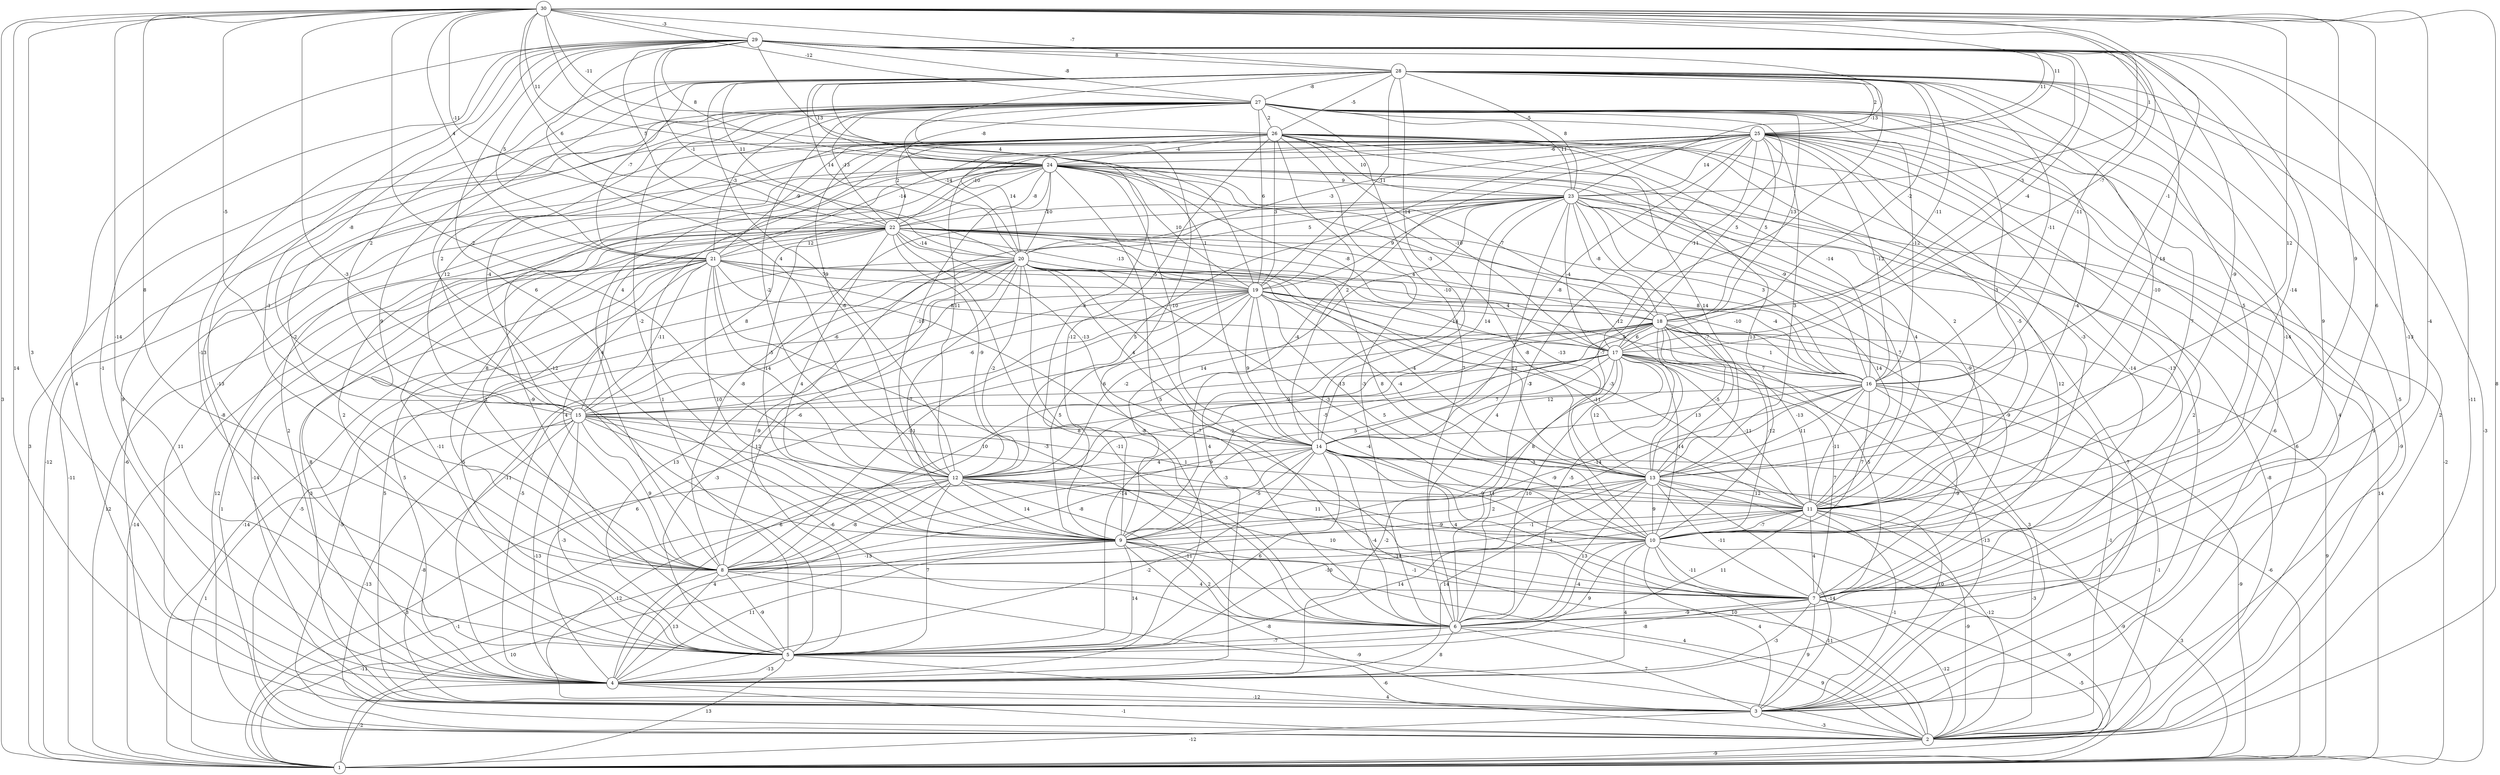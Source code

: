 graph { 
	 fontname="Helvetica,Arial,sans-serif" 
	 node [shape = circle]; 
	 30 -- 1 [label = "3"];
	 30 -- 2 [label = "8"];
	 30 -- 3 [label = "14"];
	 30 -- 4 [label = "3"];
	 30 -- 5 [label = "-14"];
	 30 -- 6 [label = "-4"];
	 30 -- 7 [label = "6"];
	 30 -- 8 [label = "8"];
	 30 -- 9 [label = "-3"];
	 30 -- 11 [label = "9"];
	 30 -- 12 [label = "-2"];
	 30 -- 13 [label = "12"];
	 30 -- 15 [label = "-5"];
	 30 -- 16 [label = "-1"];
	 30 -- 17 [label = "-7"];
	 30 -- 19 [label = "4"];
	 30 -- 20 [label = "6"];
	 30 -- 21 [label = "4"];
	 30 -- 22 [label = "-11"];
	 30 -- 23 [label = "1"];
	 30 -- 24 [label = "11"];
	 30 -- 25 [label = "11"];
	 30 -- 26 [label = "-11"];
	 30 -- 27 [label = "-12"];
	 30 -- 28 [label = "-7"];
	 30 -- 29 [label = "-3"];
	 29 -- 2 [label = "-11"];
	 29 -- 3 [label = "4"];
	 29 -- 4 [label = "-1"];
	 29 -- 5 [label = "-13"];
	 29 -- 6 [label = "-13"];
	 29 -- 7 [label = "9"];
	 29 -- 8 [label = "-1"];
	 29 -- 9 [label = "6"];
	 29 -- 10 [label = "-14"];
	 29 -- 11 [label = "-9"];
	 29 -- 12 [label = "4"];
	 29 -- 13 [label = "14"];
	 29 -- 14 [label = "1"];
	 29 -- 15 [label = "-8"];
	 29 -- 16 [label = "-11"];
	 29 -- 17 [label = "-4"];
	 29 -- 18 [label = "-3"];
	 29 -- 20 [label = "-1"];
	 29 -- 21 [label = "5"];
	 29 -- 22 [label = "5"];
	 29 -- 23 [label = "-13"];
	 29 -- 24 [label = "8"];
	 29 -- 25 [label = "11"];
	 29 -- 27 [label = "-8"];
	 29 -- 28 [label = "8"];
	 28 -- 1 [label = "-3"];
	 28 -- 2 [label = "2"];
	 28 -- 3 [label = "-5"];
	 28 -- 4 [label = "6"];
	 28 -- 5 [label = "-12"];
	 28 -- 6 [label = "-7"];
	 28 -- 7 [label = "-14"];
	 28 -- 8 [label = "9"];
	 28 -- 9 [label = "3"];
	 28 -- 10 [label = "5"];
	 28 -- 11 [label = "-10"];
	 28 -- 12 [label = "-9"];
	 28 -- 14 [label = "-3"];
	 28 -- 15 [label = "2"];
	 28 -- 16 [label = "-11"];
	 28 -- 17 [label = "-11"];
	 28 -- 18 [label = "-2"];
	 28 -- 19 [label = "-11"];
	 28 -- 20 [label = "14"];
	 28 -- 21 [label = "-7"];
	 28 -- 22 [label = "11"];
	 28 -- 23 [label = "8"];
	 28 -- 24 [label = "13"];
	 28 -- 25 [label = "2"];
	 28 -- 26 [label = "-5"];
	 28 -- 27 [label = "-8"];
	 27 -- 1 [label = "3"];
	 27 -- 2 [label = "9"];
	 27 -- 3 [label = "4"];
	 27 -- 4 [label = "9"];
	 27 -- 5 [label = "-13"];
	 27 -- 6 [label = "7"];
	 27 -- 8 [label = "-2"];
	 27 -- 9 [label = "-2"];
	 27 -- 10 [label = "7"];
	 27 -- 11 [label = "-4"];
	 27 -- 12 [label = "-2"];
	 27 -- 13 [label = "3"];
	 27 -- 15 [label = "2"];
	 27 -- 16 [label = "-12"];
	 27 -- 17 [label = "5"];
	 27 -- 18 [label = "13"];
	 27 -- 19 [label = "6"];
	 27 -- 20 [label = "-14"];
	 27 -- 21 [label = "-3"];
	 27 -- 22 [label = "-13"];
	 27 -- 23 [label = "11"];
	 27 -- 24 [label = "-8"];
	 27 -- 25 [label = "-5"];
	 27 -- 26 [label = "2"];
	 26 -- 1 [label = "-12"];
	 26 -- 2 [label = "6"];
	 26 -- 3 [label = "1"];
	 26 -- 4 [label = "-8"];
	 26 -- 5 [label = "-9"];
	 26 -- 6 [label = "-3"];
	 26 -- 7 [label = "-14"];
	 26 -- 9 [label = "-12"];
	 26 -- 10 [label = "13"];
	 26 -- 11 [label = "2"];
	 26 -- 12 [label = "-6"];
	 26 -- 13 [label = "14"];
	 26 -- 14 [label = "2"];
	 26 -- 15 [label = "12"];
	 26 -- 16 [label = "-14"];
	 26 -- 17 [label = "-10"];
	 26 -- 19 [label = "3"];
	 26 -- 20 [label = "14"];
	 26 -- 21 [label = "-9"];
	 26 -- 22 [label = "2"];
	 26 -- 23 [label = "10"];
	 26 -- 24 [label = "-4"];
	 25 -- 1 [label = "-2"];
	 25 -- 2 [label = "-9"];
	 25 -- 3 [label = "-6"];
	 25 -- 4 [label = "2"];
	 25 -- 5 [label = "1"];
	 25 -- 6 [label = "-7"];
	 25 -- 7 [label = "-13"];
	 25 -- 8 [label = "4"];
	 25 -- 9 [label = "-4"];
	 25 -- 10 [label = "-3"];
	 25 -- 11 [label = "-5"];
	 25 -- 12 [label = "11"];
	 25 -- 13 [label = "3"];
	 25 -- 14 [label = "-8"];
	 25 -- 15 [label = "-4"];
	 25 -- 16 [label = "-12"];
	 25 -- 17 [label = "-11"];
	 25 -- 18 [label = "5"];
	 25 -- 19 [label = "-14"];
	 25 -- 20 [label = "-3"];
	 25 -- 21 [label = "-14"];
	 25 -- 22 [label = "-10"];
	 25 -- 23 [label = "14"];
	 25 -- 24 [label = "-6"];
	 24 -- 1 [label = "-11"];
	 24 -- 2 [label = "-6"];
	 24 -- 3 [label = "11"];
	 24 -- 4 [label = "2"];
	 24 -- 5 [label = "2"];
	 24 -- 6 [label = "5"];
	 24 -- 7 [label = "12"];
	 24 -- 8 [label = "8"];
	 24 -- 9 [label = "-5"];
	 24 -- 10 [label = "-8"];
	 24 -- 11 [label = "4"];
	 24 -- 12 [label = "-10"];
	 24 -- 13 [label = "-12"];
	 24 -- 14 [label = "-10"];
	 24 -- 15 [label = "4"];
	 24 -- 16 [label = "-9"];
	 24 -- 17 [label = "-8"];
	 24 -- 18 [label = "-7"];
	 24 -- 19 [label = "10"];
	 24 -- 20 [label = "10"];
	 24 -- 22 [label = "-8"];
	 24 -- 23 [label = "9"];
	 23 -- 1 [label = "14"];
	 23 -- 2 [label = "-8"];
	 23 -- 3 [label = "7"];
	 23 -- 4 [label = "4"];
	 23 -- 5 [label = "-9"];
	 23 -- 6 [label = "4"];
	 23 -- 8 [label = "-8"];
	 23 -- 9 [label = "14"];
	 23 -- 10 [label = "-9"];
	 23 -- 11 [label = "7"];
	 23 -- 12 [label = "5"];
	 23 -- 13 [label = "-7"];
	 23 -- 14 [label = "14"];
	 23 -- 16 [label = "3"];
	 23 -- 17 [label = "-4"];
	 23 -- 18 [label = "-8"];
	 23 -- 19 [label = "9"];
	 23 -- 20 [label = "5"];
	 23 -- 22 [label = "-7"];
	 22 -- 1 [label = "12"];
	 22 -- 2 [label = "12"];
	 22 -- 3 [label = "-14"];
	 22 -- 4 [label = "8"];
	 22 -- 5 [label = "-11"];
	 22 -- 6 [label = "8"];
	 22 -- 7 [label = "-9"];
	 22 -- 8 [label = "2"];
	 22 -- 9 [label = "4"];
	 22 -- 10 [label = "8"];
	 22 -- 11 [label = "14"];
	 22 -- 12 [label = "-9"];
	 22 -- 13 [label = "-13"];
	 22 -- 14 [label = "-13"];
	 22 -- 15 [label = "8"];
	 22 -- 16 [label = "8"];
	 22 -- 18 [label = "4"];
	 22 -- 19 [label = "-13"];
	 22 -- 20 [label = "-14"];
	 22 -- 21 [label = "12"];
	 21 -- 1 [label = "-14"];
	 21 -- 2 [label = "1"];
	 21 -- 3 [label = "3"];
	 21 -- 4 [label = "5"];
	 21 -- 5 [label = "5"];
	 21 -- 6 [label = "-3"];
	 21 -- 7 [label = "-7"];
	 21 -- 8 [label = "4"];
	 21 -- 9 [label = "10"];
	 21 -- 12 [label = "-14"];
	 21 -- 13 [label = "-12"];
	 21 -- 15 [label = "-11"];
	 21 -- 16 [label = "-10"];
	 21 -- 17 [label = "-8"];
	 21 -- 19 [label = "7"];
	 20 -- 1 [label = "-14"];
	 20 -- 2 [label = "-5"];
	 20 -- 3 [label = "5"];
	 20 -- 4 [label = "-11"];
	 20 -- 5 [label = "13"];
	 20 -- 6 [label = "-11"];
	 20 -- 7 [label = "-2"];
	 20 -- 8 [label = "-6"];
	 20 -- 9 [label = "-7"];
	 20 -- 10 [label = "-3"];
	 20 -- 11 [label = "-3"];
	 20 -- 12 [label = "-2"];
	 20 -- 13 [label = "-4"];
	 20 -- 14 [label = "4"];
	 20 -- 15 [label = "-6"];
	 20 -- 16 [label = "-4"];
	 20 -- 18 [label = "-10"];
	 20 -- 19 [label = "-5"];
	 19 -- 2 [label = "-5"];
	 19 -- 4 [label = "-5"];
	 19 -- 5 [label = "-3"];
	 19 -- 7 [label = "-4"];
	 19 -- 8 [label = "-11"];
	 19 -- 9 [label = "5"];
	 19 -- 10 [label = "5"];
	 19 -- 11 [label = "-11"];
	 19 -- 12 [label = "-2"];
	 19 -- 13 [label = "-4"];
	 19 -- 14 [label = "9"];
	 19 -- 15 [label = "-6"];
	 19 -- 16 [label = "5"];
	 19 -- 17 [label = "14"];
	 19 -- 18 [label = "4"];
	 18 -- 1 [label = "9"];
	 18 -- 2 [label = "-1"];
	 18 -- 3 [label = "3"];
	 18 -- 4 [label = "6"];
	 18 -- 5 [label = "-14"];
	 18 -- 6 [label = "-5"];
	 18 -- 7 [label = "5"];
	 18 -- 8 [label = "10"];
	 18 -- 9 [label = "5"];
	 18 -- 10 [label = "-12"];
	 18 -- 11 [label = "-13"];
	 18 -- 12 [label = "-9"];
	 18 -- 13 [label = "-5"];
	 18 -- 14 [label = "-3"];
	 18 -- 16 [label = "1"];
	 18 -- 17 [label = "6"];
	 17 -- 1 [label = "-6"];
	 17 -- 3 [label = "-13"];
	 17 -- 4 [label = "6"];
	 17 -- 6 [label = "10"];
	 17 -- 7 [label = "7"];
	 17 -- 8 [label = "9"];
	 17 -- 9 [label = "8"];
	 17 -- 10 [label = "14"];
	 17 -- 11 [label = "-11"];
	 17 -- 12 [label = "-5"];
	 17 -- 13 [label = "12"];
	 17 -- 14 [label = "12"];
	 17 -- 15 [label = "-13"];
	 17 -- 16 [label = "7"];
	 16 -- 1 [label = "-9"];
	 16 -- 2 [label = "-1"];
	 16 -- 4 [label = "-2"];
	 16 -- 7 [label = "-9"];
	 16 -- 9 [label = "-14"];
	 16 -- 10 [label = "7"];
	 16 -- 11 [label = "-11"];
	 16 -- 13 [label = "-11"];
	 16 -- 14 [label = "13"];
	 16 -- 15 [label = "7"];
	 15 -- 1 [label = "1"];
	 15 -- 2 [label = "-13"];
	 15 -- 3 [label = "-8"];
	 15 -- 4 [label = "-13"];
	 15 -- 5 [label = "-3"];
	 15 -- 6 [label = "-6"];
	 15 -- 8 [label = "9"];
	 15 -- 10 [label = "-3"];
	 15 -- 11 [label = "1"];
	 15 -- 12 [label = "12"];
	 15 -- 14 [label = "-8"];
	 14 -- 1 [label = "-3"];
	 14 -- 2 [label = "-3"];
	 14 -- 3 [label = "10"];
	 14 -- 4 [label = "-2"];
	 14 -- 5 [label = "6"];
	 14 -- 6 [label = "-4"];
	 14 -- 7 [label = "4"];
	 14 -- 8 [label = "-8"];
	 14 -- 9 [label = "-5"];
	 14 -- 10 [label = "-9"];
	 14 -- 11 [label = "-9"];
	 14 -- 12 [label = "4"];
	 14 -- 13 [label = "-3"];
	 13 -- 1 [label = "-9"];
	 13 -- 2 [label = "-12"];
	 13 -- 3 [label = "-14"];
	 13 -- 4 [label = "14"];
	 13 -- 5 [label = "-10"];
	 13 -- 6 [label = "13"];
	 13 -- 7 [label = "-11"];
	 13 -- 8 [label = "-9"];
	 13 -- 9 [label = "2"];
	 13 -- 10 [label = "9"];
	 13 -- 11 [label = "12"];
	 12 -- 1 [label = "-1"];
	 12 -- 2 [label = "10"];
	 12 -- 3 [label = "-12"];
	 12 -- 4 [label = "4"];
	 12 -- 5 [label = "7"];
	 12 -- 6 [label = "-11"];
	 12 -- 7 [label = "10"];
	 12 -- 8 [label = "-8"];
	 12 -- 9 [label = "14"];
	 12 -- 10 [label = "11"];
	 12 -- 11 [label = "11"];
	 11 -- 1 [label = "3"];
	 11 -- 2 [label = "-9"];
	 11 -- 3 [label = "-1"];
	 11 -- 5 [label = "14"];
	 11 -- 6 [label = "11"];
	 11 -- 7 [label = "4"];
	 11 -- 8 [label = "4"];
	 11 -- 9 [label = "-1"];
	 11 -- 10 [label = "-7"];
	 10 -- 1 [label = "-9"];
	 10 -- 2 [label = "-11"];
	 10 -- 3 [label = "4"];
	 10 -- 4 [label = "4"];
	 10 -- 5 [label = "9"];
	 10 -- 6 [label = "-4"];
	 10 -- 7 [label = "-11"];
	 10 -- 8 [label = "-14"];
	 9 -- 1 [label = "10"];
	 9 -- 2 [label = "4"];
	 9 -- 3 [label = "-8"];
	 9 -- 4 [label = "11"];
	 9 -- 5 [label = "14"];
	 9 -- 6 [label = "2"];
	 9 -- 7 [label = "-1"];
	 9 -- 8 [label = "-13"];
	 8 -- 1 [label = "-11"];
	 8 -- 2 [label = "-9"];
	 8 -- 4 [label = "13"];
	 8 -- 5 [label = "-9"];
	 8 -- 7 [label = "4"];
	 7 -- 1 [label = "-5"];
	 7 -- 2 [label = "-12"];
	 7 -- 3 [label = "9"];
	 7 -- 4 [label = "-3"];
	 7 -- 5 [label = "-8"];
	 7 -- 6 [label = "-9"];
	 6 -- 2 [label = "9"];
	 6 -- 3 [label = "7"];
	 6 -- 4 [label = "8"];
	 6 -- 5 [label = "-7"];
	 5 -- 1 [label = "13"];
	 5 -- 2 [label = "4"];
	 5 -- 3 [label = "-6"];
	 5 -- 4 [label = "-13"];
	 4 -- 1 [label = "-2"];
	 4 -- 2 [label = "-1"];
	 4 -- 3 [label = "-12"];
	 3 -- 1 [label = "-12"];
	 3 -- 2 [label = "-3"];
	 2 -- 1 [label = "-9"];
	 1;
	 2;
	 3;
	 4;
	 5;
	 6;
	 7;
	 8;
	 9;
	 10;
	 11;
	 12;
	 13;
	 14;
	 15;
	 16;
	 17;
	 18;
	 19;
	 20;
	 21;
	 22;
	 23;
	 24;
	 25;
	 26;
	 27;
	 28;
	 29;
	 30;
}

